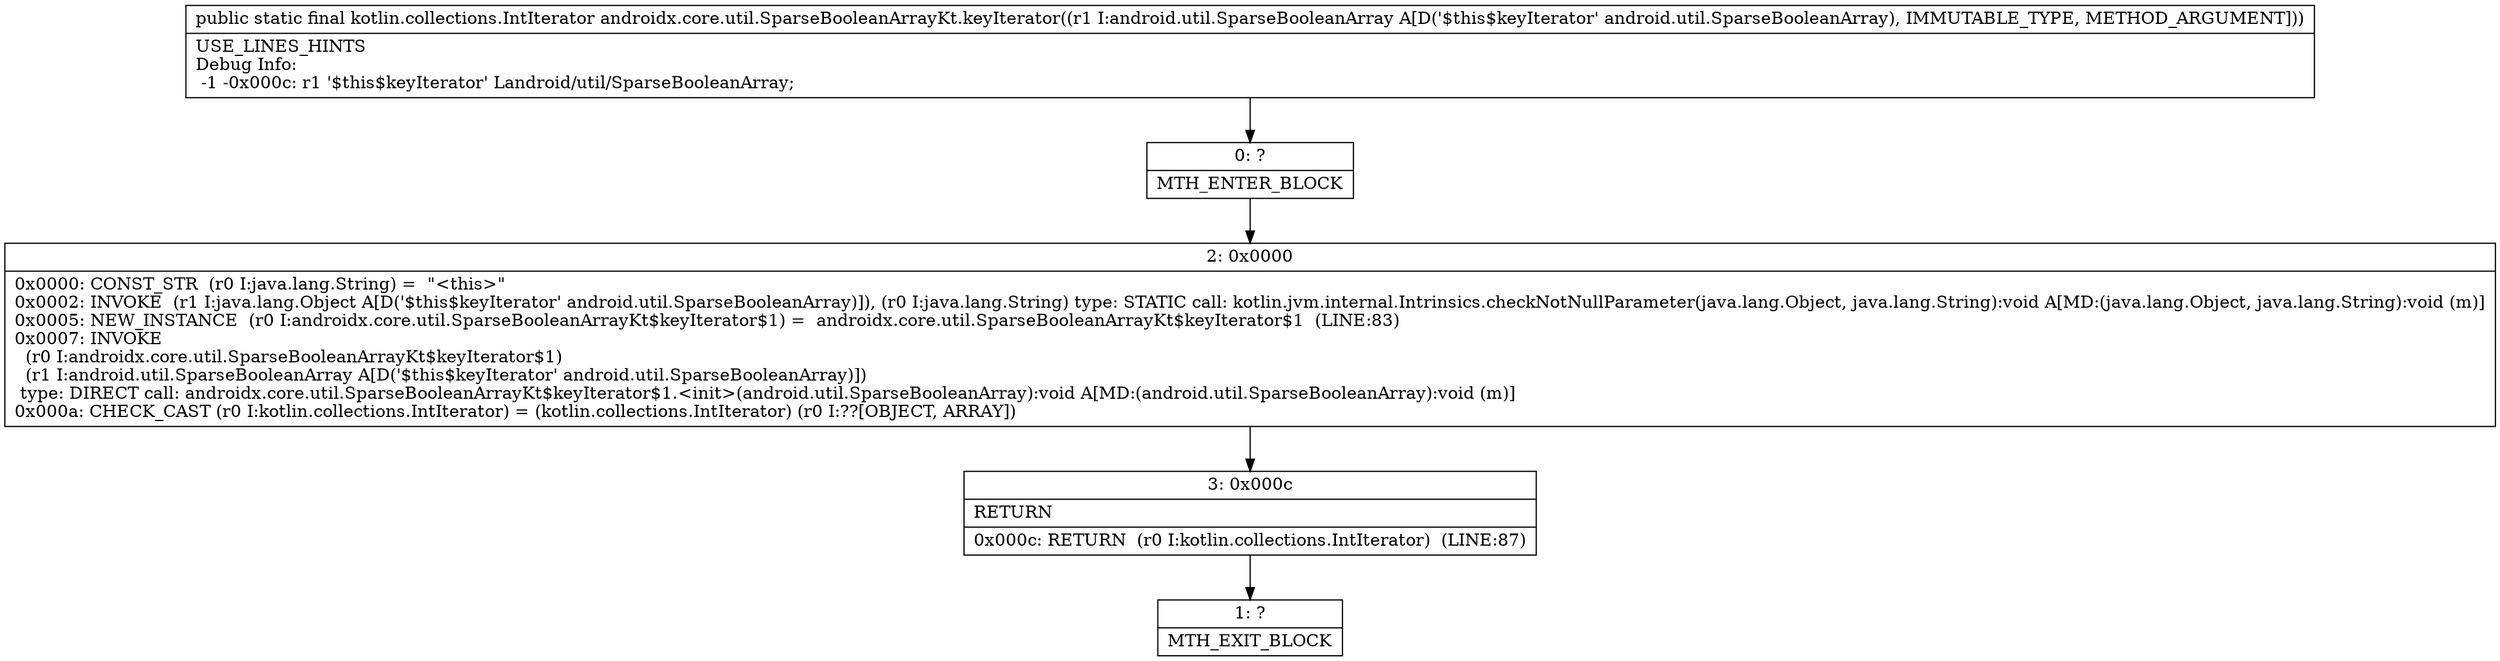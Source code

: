 digraph "CFG forandroidx.core.util.SparseBooleanArrayKt.keyIterator(Landroid\/util\/SparseBooleanArray;)Lkotlin\/collections\/IntIterator;" {
Node_0 [shape=record,label="{0\:\ ?|MTH_ENTER_BLOCK\l}"];
Node_2 [shape=record,label="{2\:\ 0x0000|0x0000: CONST_STR  (r0 I:java.lang.String) =  \"\<this\>\" \l0x0002: INVOKE  (r1 I:java.lang.Object A[D('$this$keyIterator' android.util.SparseBooleanArray)]), (r0 I:java.lang.String) type: STATIC call: kotlin.jvm.internal.Intrinsics.checkNotNullParameter(java.lang.Object, java.lang.String):void A[MD:(java.lang.Object, java.lang.String):void (m)]\l0x0005: NEW_INSTANCE  (r0 I:androidx.core.util.SparseBooleanArrayKt$keyIterator$1) =  androidx.core.util.SparseBooleanArrayKt$keyIterator$1  (LINE:83)\l0x0007: INVOKE  \l  (r0 I:androidx.core.util.SparseBooleanArrayKt$keyIterator$1)\l  (r1 I:android.util.SparseBooleanArray A[D('$this$keyIterator' android.util.SparseBooleanArray)])\l type: DIRECT call: androidx.core.util.SparseBooleanArrayKt$keyIterator$1.\<init\>(android.util.SparseBooleanArray):void A[MD:(android.util.SparseBooleanArray):void (m)]\l0x000a: CHECK_CAST (r0 I:kotlin.collections.IntIterator) = (kotlin.collections.IntIterator) (r0 I:??[OBJECT, ARRAY]) \l}"];
Node_3 [shape=record,label="{3\:\ 0x000c|RETURN\l|0x000c: RETURN  (r0 I:kotlin.collections.IntIterator)  (LINE:87)\l}"];
Node_1 [shape=record,label="{1\:\ ?|MTH_EXIT_BLOCK\l}"];
MethodNode[shape=record,label="{public static final kotlin.collections.IntIterator androidx.core.util.SparseBooleanArrayKt.keyIterator((r1 I:android.util.SparseBooleanArray A[D('$this$keyIterator' android.util.SparseBooleanArray), IMMUTABLE_TYPE, METHOD_ARGUMENT]))  | USE_LINES_HINTS\lDebug Info:\l  \-1 \-0x000c: r1 '$this$keyIterator' Landroid\/util\/SparseBooleanArray;\l}"];
MethodNode -> Node_0;Node_0 -> Node_2;
Node_2 -> Node_3;
Node_3 -> Node_1;
}

